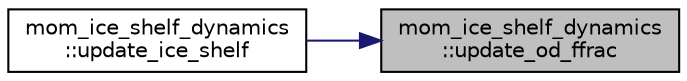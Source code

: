 digraph "mom_ice_shelf_dynamics::update_od_ffrac"
{
 // INTERACTIVE_SVG=YES
 // LATEX_PDF_SIZE
  edge [fontname="Helvetica",fontsize="10",labelfontname="Helvetica",labelfontsize="10"];
  node [fontname="Helvetica",fontsize="10",shape=record];
  rankdir="RL";
  Node1 [label="mom_ice_shelf_dynamics\l::update_od_ffrac",height=0.2,width=0.4,color="black", fillcolor="grey75", style="filled", fontcolor="black",tooltip=" "];
  Node1 -> Node2 [dir="back",color="midnightblue",fontsize="10",style="solid",fontname="Helvetica"];
  Node2 [label="mom_ice_shelf_dynamics\l::update_ice_shelf",height=0.2,width=0.4,color="black", fillcolor="white", style="filled",URL="$namespacemom__ice__shelf__dynamics.html#adb908b77efa101749be0be069916139c",tooltip="This subroutine updates the ice shelf velocities, mass, stresses and properties due to the ice shelf ..."];
}
